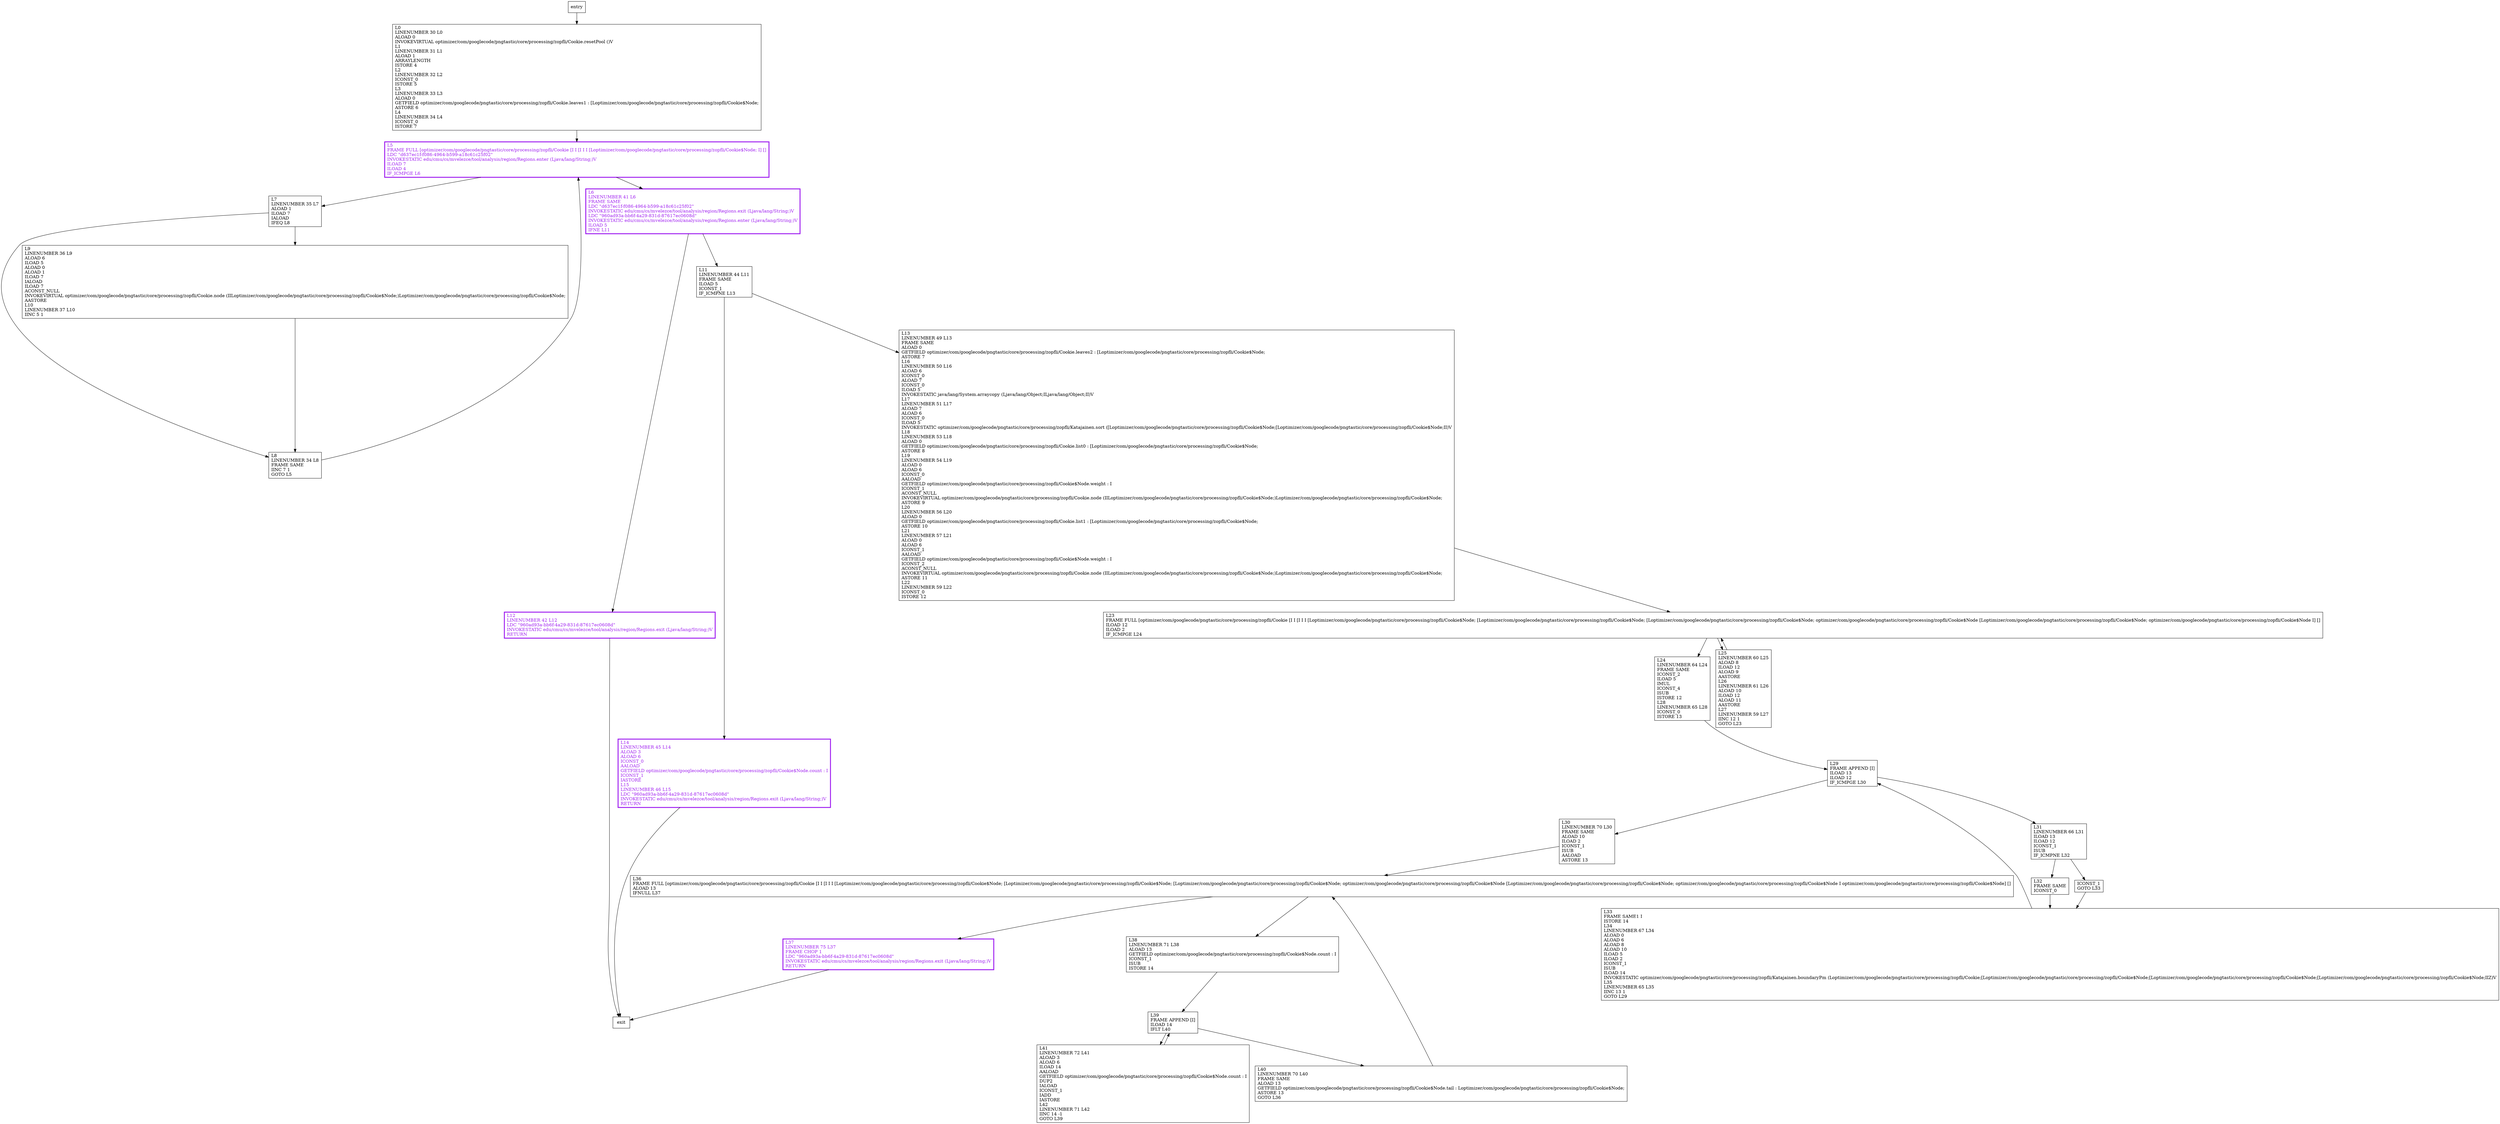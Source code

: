 digraph lengthLimitedCodeLengths {
node [shape=record];
426288284 [label="L5\lFRAME FULL [optimizer/com/googlecode/pngtastic/core/processing/zopfli/Cookie [I I [I I I [Loptimizer/com/googlecode/pngtastic/core/processing/zopfli/Cookie$Node; I] []\lLDC \"d637ec1f-f086-4964-b599-a18c61c25f02\"\lINVOKESTATIC edu/cmu/cs/mvelezce/tool/analysis/region/Regions.enter (Ljava/lang/String;)V\lILOAD 7\lILOAD 4\lIF_ICMPGE L6\l"];
1090695601 [label="L39\lFRAME APPEND [I]\lILOAD 14\lIFLT L40\l"];
1266093632 [label="L7\lLINENUMBER 35 L7\lALOAD 1\lILOAD 7\lIALOAD\lIFEQ L8\l"];
331748029 [label="L24\lLINENUMBER 64 L24\lFRAME SAME\lICONST_2\lILOAD 5\lIMUL\lICONST_4\lISUB\lISTORE 12\lL28\lLINENUMBER 65 L28\lICONST_0\lISTORE 13\l"];
1420012431 [label="L9\lLINENUMBER 36 L9\lALOAD 6\lILOAD 5\lALOAD 0\lALOAD 1\lILOAD 7\lIALOAD\lILOAD 7\lACONST_NULL\lINVOKEVIRTUAL optimizer/com/googlecode/pngtastic/core/processing/zopfli/Cookie.node (IILoptimizer/com/googlecode/pngtastic/core/processing/zopfli/Cookie$Node;)Loptimizer/com/googlecode/pngtastic/core/processing/zopfli/Cookie$Node;\lAASTORE\lL10\lLINENUMBER 37 L10\lIINC 5 1\l"];
203472514 [label="L14\lLINENUMBER 45 L14\lALOAD 3\lALOAD 6\lICONST_0\lAALOAD\lGETFIELD optimizer/com/googlecode/pngtastic/core/processing/zopfli/Cookie$Node.count : I\lICONST_1\lIASTORE\lL15\lLINENUMBER 46 L15\lLDC \"960ad93a-bb6f-4a29-831d-87617ec0608d\"\lINVOKESTATIC edu/cmu/cs/mvelezce/tool/analysis/region/Regions.exit (Ljava/lang/String;)V\lRETURN\l"];
1802736936 [label="L23\lFRAME FULL [optimizer/com/googlecode/pngtastic/core/processing/zopfli/Cookie [I I [I I I [Loptimizer/com/googlecode/pngtastic/core/processing/zopfli/Cookie$Node; [Loptimizer/com/googlecode/pngtastic/core/processing/zopfli/Cookie$Node; [Loptimizer/com/googlecode/pngtastic/core/processing/zopfli/Cookie$Node; optimizer/com/googlecode/pngtastic/core/processing/zopfli/Cookie$Node [Loptimizer/com/googlecode/pngtastic/core/processing/zopfli/Cookie$Node; optimizer/com/googlecode/pngtastic/core/processing/zopfli/Cookie$Node I] []\lILOAD 12\lILOAD 2\lIF_ICMPGE L24\l"];
1056185446 [label="L25\lLINENUMBER 60 L25\lALOAD 8\lILOAD 12\lALOAD 9\lAASTORE\lL26\lLINENUMBER 61 L26\lALOAD 10\lILOAD 12\lALOAD 11\lAASTORE\lL27\lLINENUMBER 59 L27\lIINC 12 1\lGOTO L23\l"];
300811000 [label="L41\lLINENUMBER 72 L41\lALOAD 3\lALOAD 6\lILOAD 14\lAALOAD\lGETFIELD optimizer/com/googlecode/pngtastic/core/processing/zopfli/Cookie$Node.count : I\lDUP2\lIALOAD\lICONST_1\lIADD\lIASTORE\lL42\lLINENUMBER 71 L42\lIINC 14 -1\lGOTO L39\l"];
1060935276 [label="L40\lLINENUMBER 70 L40\lFRAME SAME\lALOAD 13\lGETFIELD optimizer/com/googlecode/pngtastic/core/processing/zopfli/Cookie$Node.tail : Loptimizer/com/googlecode/pngtastic/core/processing/zopfli/Cookie$Node;\lASTORE 13\lGOTO L36\l"];
1105090408 [label="L31\lLINENUMBER 66 L31\lILOAD 13\lILOAD 12\lICONST_1\lISUB\lIF_ICMPNE L32\l"];
295055909 [label="L38\lLINENUMBER 71 L38\lALOAD 13\lGETFIELD optimizer/com/googlecode/pngtastic/core/processing/zopfli/Cookie$Node.count : I\lICONST_1\lISUB\lISTORE 14\l"];
653345773 [label="L0\lLINENUMBER 30 L0\lALOAD 0\lINVOKEVIRTUAL optimizer/com/googlecode/pngtastic/core/processing/zopfli/Cookie.resetPool ()V\lL1\lLINENUMBER 31 L1\lALOAD 1\lARRAYLENGTH\lISTORE 4\lL2\lLINENUMBER 32 L2\lICONST_0\lISTORE 5\lL3\lLINENUMBER 33 L3\lALOAD 0\lGETFIELD optimizer/com/googlecode/pngtastic/core/processing/zopfli/Cookie.leaves1 : [Loptimizer/com/googlecode/pngtastic/core/processing/zopfli/Cookie$Node;\lASTORE 6\lL4\lLINENUMBER 34 L4\lICONST_0\lISTORE 7\l"];
1599566873 [label="L32\lFRAME SAME\lICONST_0\l"];
687501326 [label="ICONST_1\lGOTO L33\l"];
1779914089 [label="L37\lLINENUMBER 75 L37\lFRAME CHOP 1\lLDC \"960ad93a-bb6f-4a29-831d-87617ec0608d\"\lINVOKESTATIC edu/cmu/cs/mvelezce/tool/analysis/region/Regions.exit (Ljava/lang/String;)V\lRETURN\l"];
1638249646 [label="L36\lFRAME FULL [optimizer/com/googlecode/pngtastic/core/processing/zopfli/Cookie [I I [I I I [Loptimizer/com/googlecode/pngtastic/core/processing/zopfli/Cookie$Node; [Loptimizer/com/googlecode/pngtastic/core/processing/zopfli/Cookie$Node; [Loptimizer/com/googlecode/pngtastic/core/processing/zopfli/Cookie$Node; optimizer/com/googlecode/pngtastic/core/processing/zopfli/Cookie$Node [Loptimizer/com/googlecode/pngtastic/core/processing/zopfli/Cookie$Node; optimizer/com/googlecode/pngtastic/core/processing/zopfli/Cookie$Node I optimizer/com/googlecode/pngtastic/core/processing/zopfli/Cookie$Node] []\lALOAD 13\lIFNULL L37\l"];
1008612116 [label="L6\lLINENUMBER 41 L6\lFRAME SAME\lLDC \"d637ec1f-f086-4964-b599-a18c61c25f02\"\lINVOKESTATIC edu/cmu/cs/mvelezce/tool/analysis/region/Regions.exit (Ljava/lang/String;)V\lLDC \"960ad93a-bb6f-4a29-831d-87617ec0608d\"\lINVOKESTATIC edu/cmu/cs/mvelezce/tool/analysis/region/Regions.enter (Ljava/lang/String;)V\lILOAD 5\lIFNE L11\l"];
1028811481 [label="L33\lFRAME SAME1 I\lISTORE 14\lL34\lLINENUMBER 67 L34\lALOAD 0\lALOAD 6\lALOAD 8\lALOAD 10\lILOAD 5\lILOAD 2\lICONST_1\lISUB\lILOAD 14\lINVOKESTATIC optimizer/com/googlecode/pngtastic/core/processing/zopfli/Katajainen.boundaryPm (Loptimizer/com/googlecode/pngtastic/core/processing/zopfli/Cookie;[Loptimizer/com/googlecode/pngtastic/core/processing/zopfli/Cookie$Node;[Loptimizer/com/googlecode/pngtastic/core/processing/zopfli/Cookie$Node;[Loptimizer/com/googlecode/pngtastic/core/processing/zopfli/Cookie$Node;IIZ)V\lL35\lLINENUMBER 65 L35\lIINC 13 1\lGOTO L29\l"];
1647243882 [label="L30\lLINENUMBER 70 L30\lFRAME SAME\lALOAD 10\lILOAD 2\lICONST_1\lISUB\lAALOAD\lASTORE 13\l"];
428245792 [label="L12\lLINENUMBER 42 L12\lLDC \"960ad93a-bb6f-4a29-831d-87617ec0608d\"\lINVOKESTATIC edu/cmu/cs/mvelezce/tool/analysis/region/Regions.exit (Ljava/lang/String;)V\lRETURN\l"];
1780399359 [label="L11\lLINENUMBER 44 L11\lFRAME SAME\lILOAD 5\lICONST_1\lIF_ICMPNE L13\l"];
1353759820 [label="L13\lLINENUMBER 49 L13\lFRAME SAME\lALOAD 0\lGETFIELD optimizer/com/googlecode/pngtastic/core/processing/zopfli/Cookie.leaves2 : [Loptimizer/com/googlecode/pngtastic/core/processing/zopfli/Cookie$Node;\lASTORE 7\lL16\lLINENUMBER 50 L16\lALOAD 6\lICONST_0\lALOAD 7\lICONST_0\lILOAD 5\lINVOKESTATIC java/lang/System.arraycopy (Ljava/lang/Object;ILjava/lang/Object;II)V\lL17\lLINENUMBER 51 L17\lALOAD 7\lALOAD 6\lICONST_0\lILOAD 5\lINVOKESTATIC optimizer/com/googlecode/pngtastic/core/processing/zopfli/Katajainen.sort ([Loptimizer/com/googlecode/pngtastic/core/processing/zopfli/Cookie$Node;[Loptimizer/com/googlecode/pngtastic/core/processing/zopfli/Cookie$Node;II)V\lL18\lLINENUMBER 53 L18\lALOAD 0\lGETFIELD optimizer/com/googlecode/pngtastic/core/processing/zopfli/Cookie.list0 : [Loptimizer/com/googlecode/pngtastic/core/processing/zopfli/Cookie$Node;\lASTORE 8\lL19\lLINENUMBER 54 L19\lALOAD 0\lALOAD 6\lICONST_0\lAALOAD\lGETFIELD optimizer/com/googlecode/pngtastic/core/processing/zopfli/Cookie$Node.weight : I\lICONST_1\lACONST_NULL\lINVOKEVIRTUAL optimizer/com/googlecode/pngtastic/core/processing/zopfli/Cookie.node (IILoptimizer/com/googlecode/pngtastic/core/processing/zopfli/Cookie$Node;)Loptimizer/com/googlecode/pngtastic/core/processing/zopfli/Cookie$Node;\lASTORE 9\lL20\lLINENUMBER 56 L20\lALOAD 0\lGETFIELD optimizer/com/googlecode/pngtastic/core/processing/zopfli/Cookie.list1 : [Loptimizer/com/googlecode/pngtastic/core/processing/zopfli/Cookie$Node;\lASTORE 10\lL21\lLINENUMBER 57 L21\lALOAD 0\lALOAD 6\lICONST_1\lAALOAD\lGETFIELD optimizer/com/googlecode/pngtastic/core/processing/zopfli/Cookie$Node.weight : I\lICONST_2\lACONST_NULL\lINVOKEVIRTUAL optimizer/com/googlecode/pngtastic/core/processing/zopfli/Cookie.node (IILoptimizer/com/googlecode/pngtastic/core/processing/zopfli/Cookie$Node;)Loptimizer/com/googlecode/pngtastic/core/processing/zopfli/Cookie$Node;\lASTORE 11\lL22\lLINENUMBER 59 L22\lICONST_0\lISTORE 12\l"];
2028036437 [label="L8\lLINENUMBER 34 L8\lFRAME SAME\lIINC 7 1\lGOTO L5\l"];
235151116 [label="L29\lFRAME APPEND [I]\lILOAD 13\lILOAD 12\lIF_ICMPGE L30\l"];
entry;
exit;
426288284 -> 1266093632;
426288284 -> 1008612116;
1090695601 -> 300811000;
1090695601 -> 1060935276;
1266093632 -> 2028036437;
1266093632 -> 1420012431;
331748029 -> 235151116;
1420012431 -> 2028036437;
203472514 -> exit;
1802736936 -> 1056185446;
1802736936 -> 331748029;
1056185446 -> 1802736936;
300811000 -> 1090695601;
1060935276 -> 1638249646;
1105090408 -> 1599566873;
1105090408 -> 687501326;
295055909 -> 1090695601;
653345773 -> 426288284;
1599566873 -> 1028811481;
687501326 -> 1028811481;
1779914089 -> exit;
1638249646 -> 295055909;
1638249646 -> 1779914089;
1008612116 -> 428245792;
1008612116 -> 1780399359;
1028811481 -> 235151116;
1647243882 -> 1638249646;
entry -> 653345773;
428245792 -> exit;
1780399359 -> 203472514;
1780399359 -> 1353759820;
1353759820 -> 1802736936;
2028036437 -> 426288284;
235151116 -> 1647243882;
235151116 -> 1105090408;
203472514[fontcolor="purple", penwidth=3, color="purple"];
428245792[fontcolor="purple", penwidth=3, color="purple"];
426288284[fontcolor="purple", penwidth=3, color="purple"];
1779914089[fontcolor="purple", penwidth=3, color="purple"];
1008612116[fontcolor="purple", penwidth=3, color="purple"];
}
